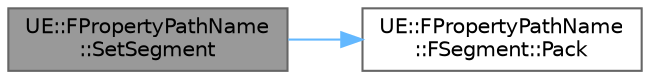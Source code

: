 digraph "UE::FPropertyPathName::SetSegment"
{
 // INTERACTIVE_SVG=YES
 // LATEX_PDF_SIZE
  bgcolor="transparent";
  edge [fontname=Helvetica,fontsize=10,labelfontname=Helvetica,labelfontsize=10];
  node [fontname=Helvetica,fontsize=10,shape=box,height=0.2,width=0.4];
  rankdir="LR";
  Node1 [id="Node000001",label="UE::FPropertyPathName\l::SetSegment",height=0.2,width=0.4,color="gray40", fillcolor="grey60", style="filled", fontcolor="black",tooltip="Sets the segment at a valid index."];
  Node1 -> Node2 [id="edge1_Node000001_Node000002",color="steelblue1",style="solid",tooltip=" "];
  Node2 [id="Node000002",label="UE::FPropertyPathName\l::FSegment::Pack",height=0.2,width=0.4,color="grey40", fillcolor="white", style="filled",URL="$de/d88/structUE_1_1FPropertyPathName_1_1FSegment.html#ad67850a1b275859ae16ff1c84fba56fd",tooltip=" "];
}

